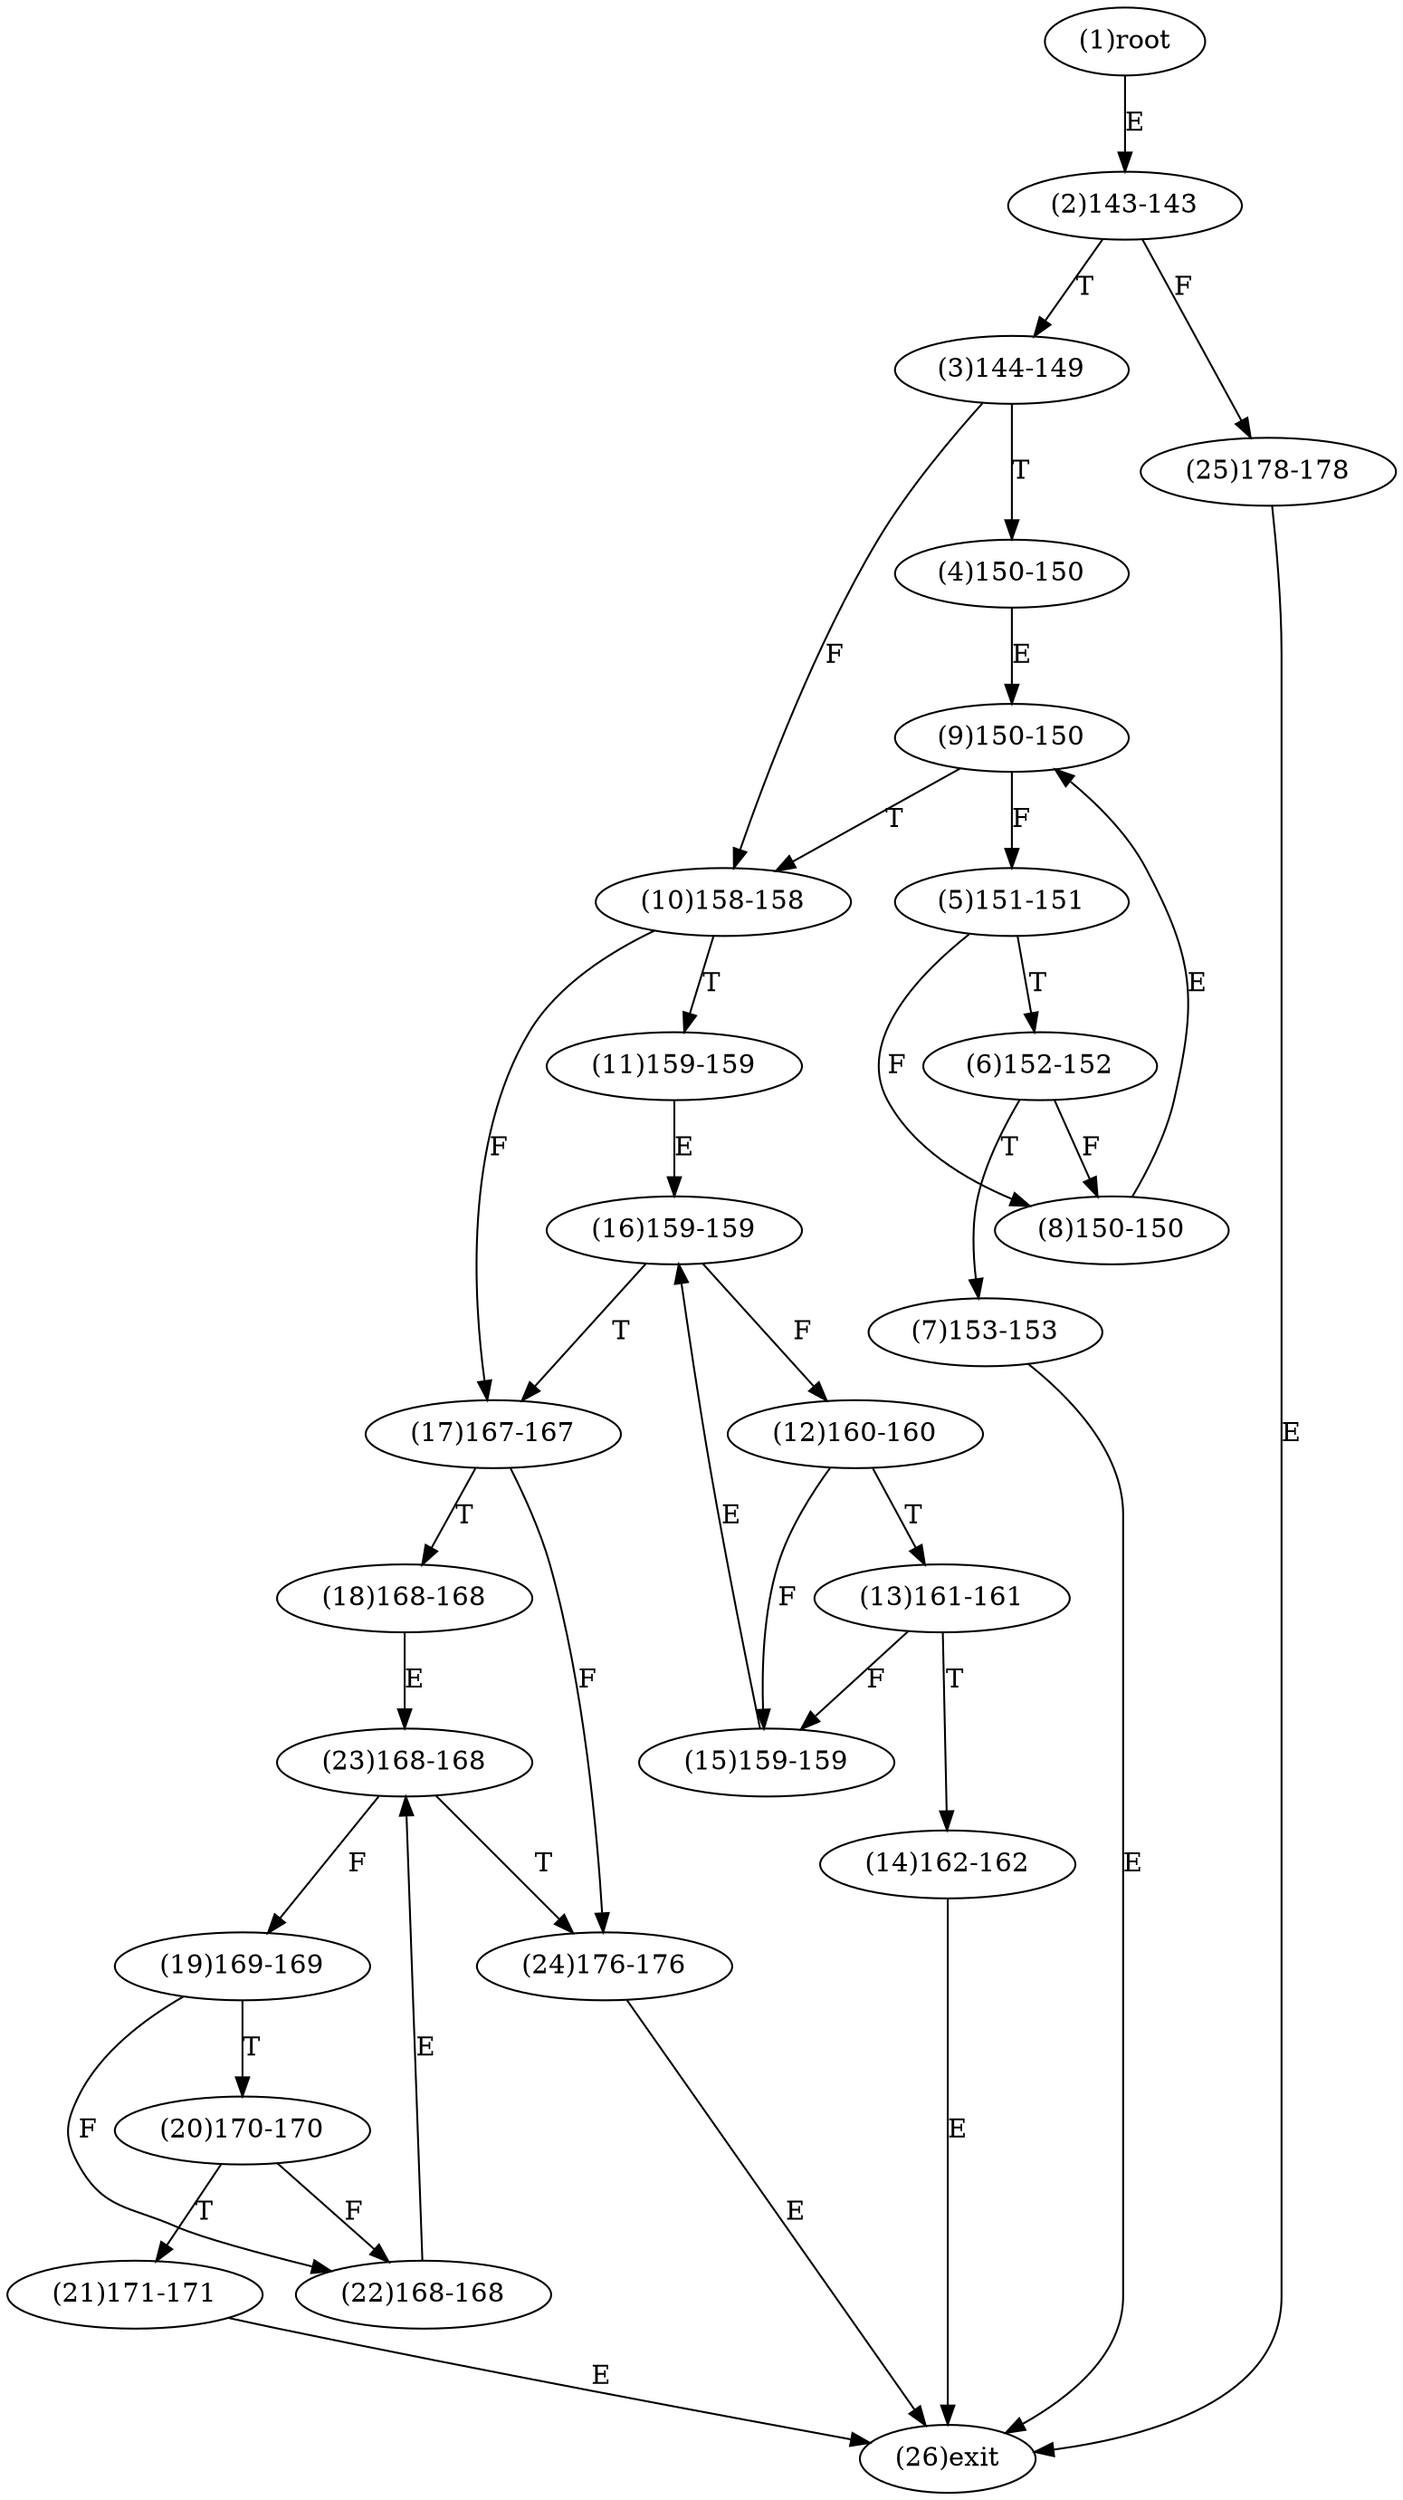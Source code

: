 digraph "" { 
1[ label="(1)root"];
2[ label="(2)143-143"];
3[ label="(3)144-149"];
4[ label="(4)150-150"];
5[ label="(5)151-151"];
6[ label="(6)152-152"];
7[ label="(7)153-153"];
8[ label="(8)150-150"];
9[ label="(9)150-150"];
10[ label="(10)158-158"];
11[ label="(11)159-159"];
12[ label="(12)160-160"];
13[ label="(13)161-161"];
14[ label="(14)162-162"];
15[ label="(15)159-159"];
17[ label="(17)167-167"];
16[ label="(16)159-159"];
19[ label="(19)169-169"];
18[ label="(18)168-168"];
21[ label="(21)171-171"];
20[ label="(20)170-170"];
23[ label="(23)168-168"];
22[ label="(22)168-168"];
25[ label="(25)178-178"];
24[ label="(24)176-176"];
26[ label="(26)exit"];
1->2[ label="E"];
2->25[ label="F"];
2->3[ label="T"];
3->10[ label="F"];
3->4[ label="T"];
4->9[ label="E"];
5->8[ label="F"];
5->6[ label="T"];
6->8[ label="F"];
6->7[ label="T"];
7->26[ label="E"];
8->9[ label="E"];
9->5[ label="F"];
9->10[ label="T"];
10->17[ label="F"];
10->11[ label="T"];
11->16[ label="E"];
12->15[ label="F"];
12->13[ label="T"];
13->15[ label="F"];
13->14[ label="T"];
14->26[ label="E"];
15->16[ label="E"];
16->12[ label="F"];
16->17[ label="T"];
17->24[ label="F"];
17->18[ label="T"];
18->23[ label="E"];
19->22[ label="F"];
19->20[ label="T"];
20->22[ label="F"];
20->21[ label="T"];
21->26[ label="E"];
22->23[ label="E"];
23->19[ label="F"];
23->24[ label="T"];
24->26[ label="E"];
25->26[ label="E"];
}